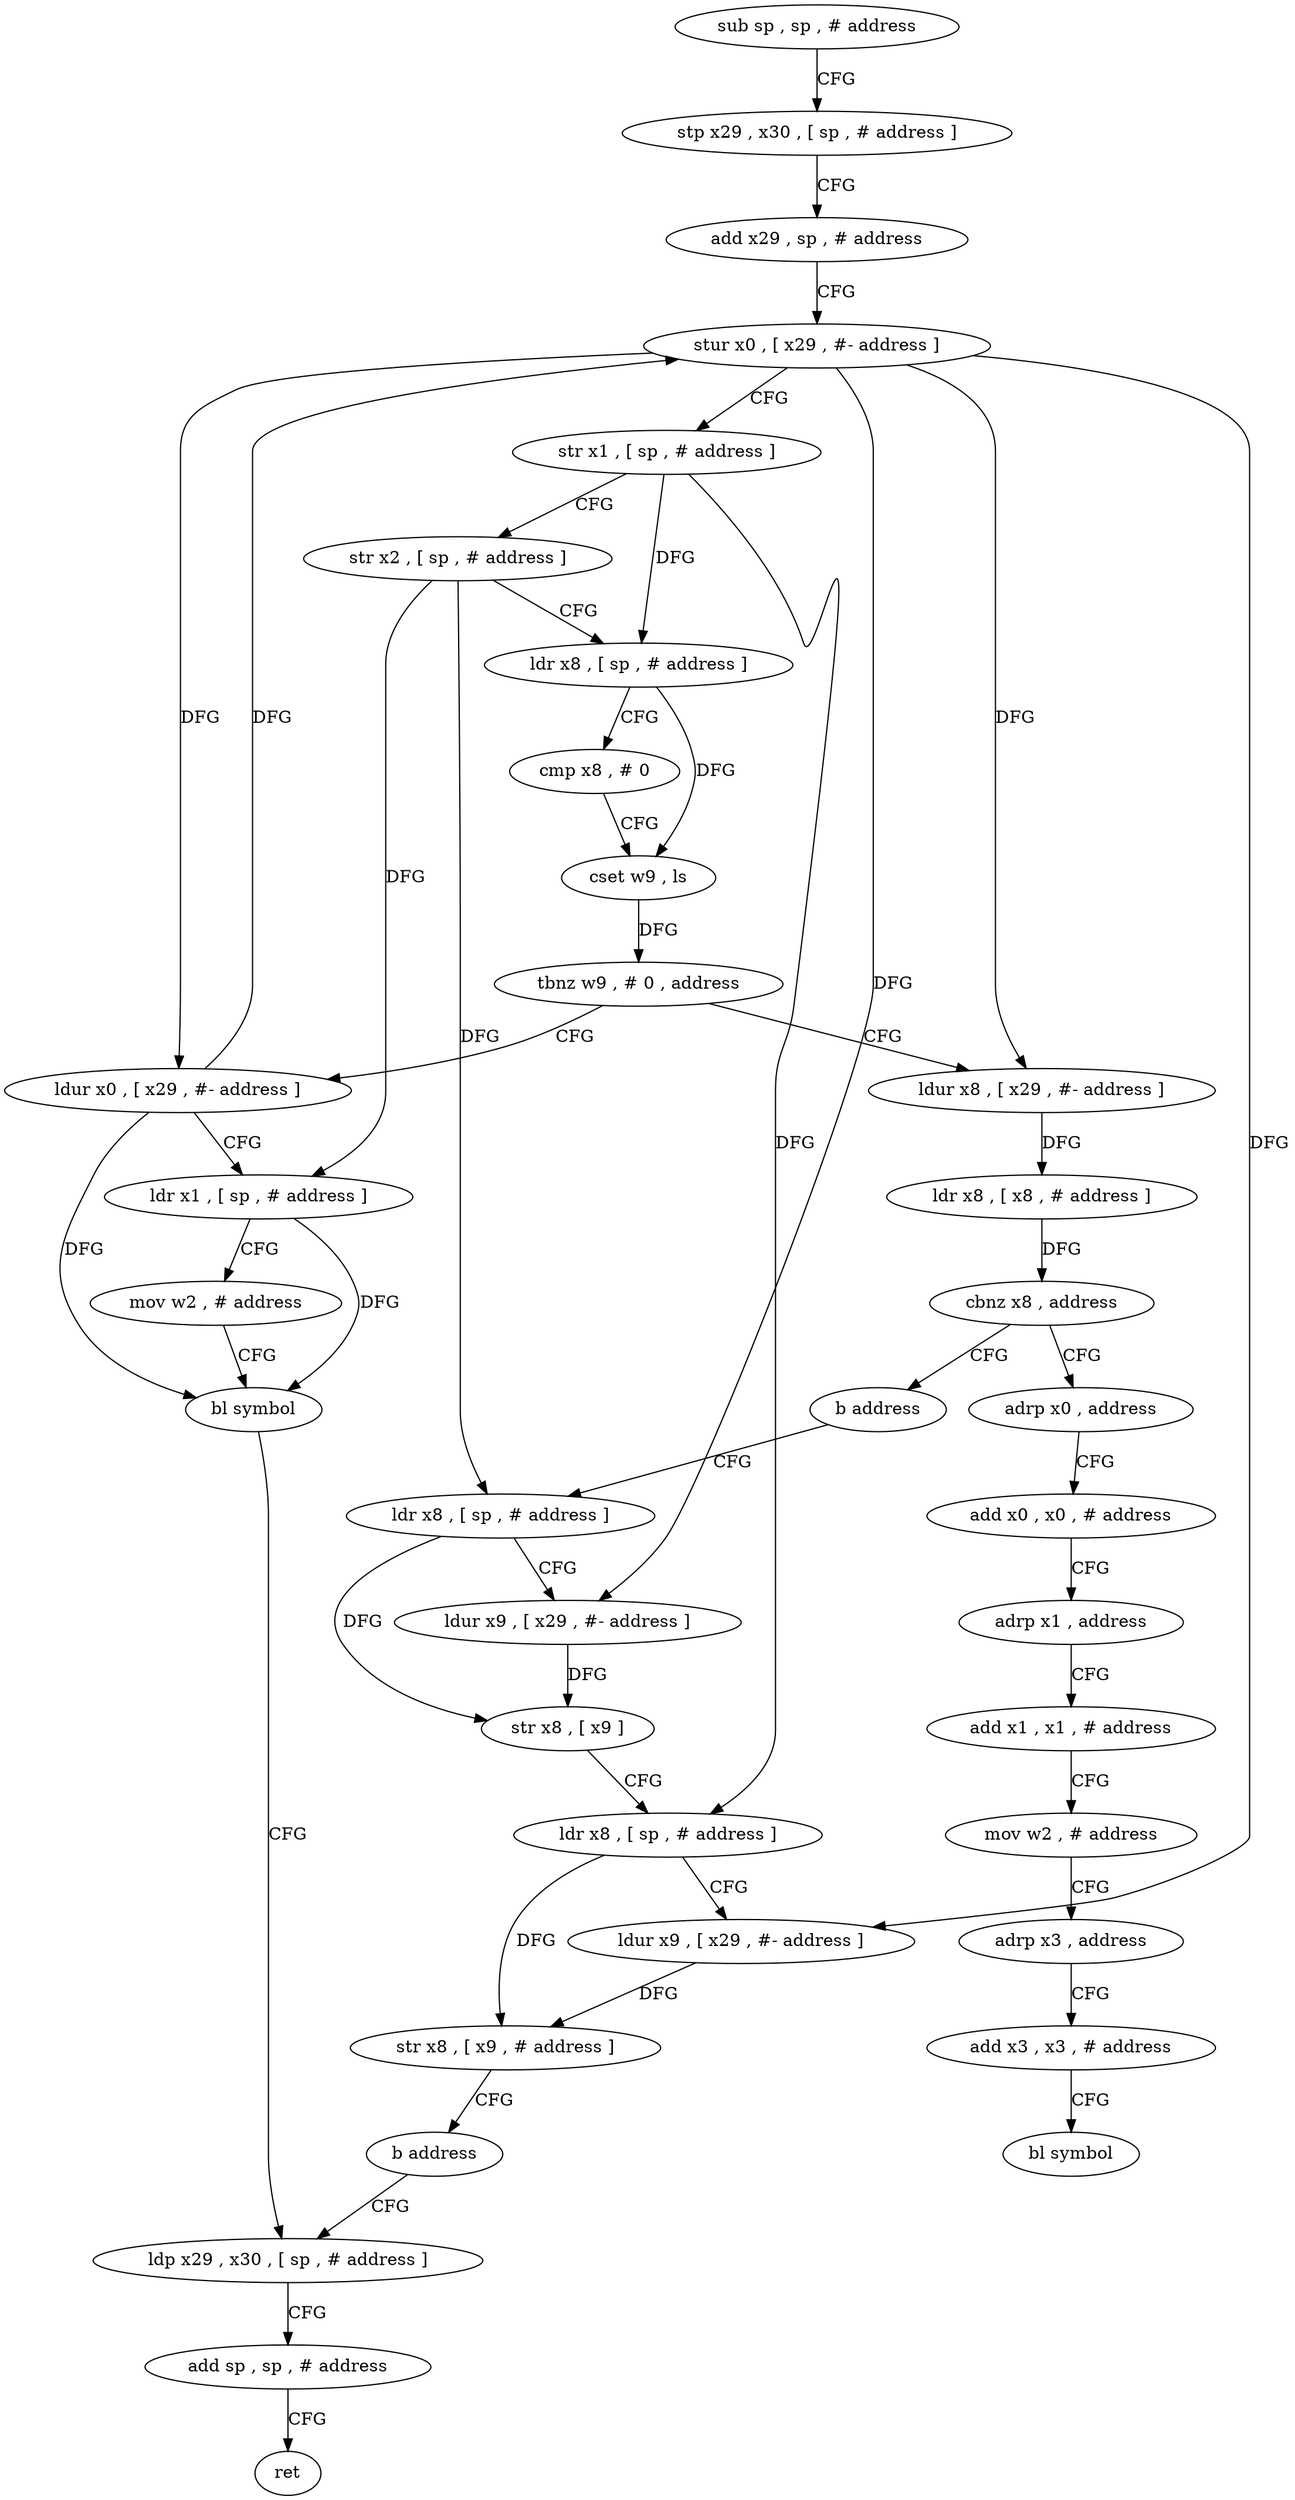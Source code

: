 digraph "func" {
"4209828" [label = "sub sp , sp , # address" ]
"4209832" [label = "stp x29 , x30 , [ sp , # address ]" ]
"4209836" [label = "add x29 , sp , # address" ]
"4209840" [label = "stur x0 , [ x29 , #- address ]" ]
"4209844" [label = "str x1 , [ sp , # address ]" ]
"4209848" [label = "str x2 , [ sp , # address ]" ]
"4209852" [label = "ldr x8 , [ sp , # address ]" ]
"4209856" [label = "cmp x8 , # 0" ]
"4209860" [label = "cset w9 , ls" ]
"4209864" [label = "tbnz w9 , # 0 , address" ]
"4209944" [label = "ldur x0 , [ x29 , #- address ]" ]
"4209868" [label = "ldur x8 , [ x29 , #- address ]" ]
"4209948" [label = "ldr x1 , [ sp , # address ]" ]
"4209952" [label = "mov w2 , # address" ]
"4209956" [label = "bl symbol" ]
"4209960" [label = "ldp x29 , x30 , [ sp , # address ]" ]
"4209872" [label = "ldr x8 , [ x8 , # address ]" ]
"4209876" [label = "cbnz x8 , address" ]
"4209884" [label = "adrp x0 , address" ]
"4209880" [label = "b address" ]
"4209888" [label = "add x0 , x0 , # address" ]
"4209892" [label = "adrp x1 , address" ]
"4209896" [label = "add x1 , x1 , # address" ]
"4209900" [label = "mov w2 , # address" ]
"4209904" [label = "adrp x3 , address" ]
"4209908" [label = "add x3 , x3 , # address" ]
"4209912" [label = "bl symbol" ]
"4209916" [label = "ldr x8 , [ sp , # address ]" ]
"4209920" [label = "ldur x9 , [ x29 , #- address ]" ]
"4209924" [label = "str x8 , [ x9 ]" ]
"4209928" [label = "ldr x8 , [ sp , # address ]" ]
"4209932" [label = "ldur x9 , [ x29 , #- address ]" ]
"4209936" [label = "str x8 , [ x9 , # address ]" ]
"4209940" [label = "b address" ]
"4209964" [label = "add sp , sp , # address" ]
"4209968" [label = "ret" ]
"4209828" -> "4209832" [ label = "CFG" ]
"4209832" -> "4209836" [ label = "CFG" ]
"4209836" -> "4209840" [ label = "CFG" ]
"4209840" -> "4209844" [ label = "CFG" ]
"4209840" -> "4209944" [ label = "DFG" ]
"4209840" -> "4209868" [ label = "DFG" ]
"4209840" -> "4209920" [ label = "DFG" ]
"4209840" -> "4209932" [ label = "DFG" ]
"4209844" -> "4209848" [ label = "CFG" ]
"4209844" -> "4209852" [ label = "DFG" ]
"4209844" -> "4209928" [ label = "DFG" ]
"4209848" -> "4209852" [ label = "CFG" ]
"4209848" -> "4209948" [ label = "DFG" ]
"4209848" -> "4209916" [ label = "DFG" ]
"4209852" -> "4209856" [ label = "CFG" ]
"4209852" -> "4209860" [ label = "DFG" ]
"4209856" -> "4209860" [ label = "CFG" ]
"4209860" -> "4209864" [ label = "DFG" ]
"4209864" -> "4209944" [ label = "CFG" ]
"4209864" -> "4209868" [ label = "CFG" ]
"4209944" -> "4209948" [ label = "CFG" ]
"4209944" -> "4209840" [ label = "DFG" ]
"4209944" -> "4209956" [ label = "DFG" ]
"4209868" -> "4209872" [ label = "DFG" ]
"4209948" -> "4209952" [ label = "CFG" ]
"4209948" -> "4209956" [ label = "DFG" ]
"4209952" -> "4209956" [ label = "CFG" ]
"4209956" -> "4209960" [ label = "CFG" ]
"4209960" -> "4209964" [ label = "CFG" ]
"4209872" -> "4209876" [ label = "DFG" ]
"4209876" -> "4209884" [ label = "CFG" ]
"4209876" -> "4209880" [ label = "CFG" ]
"4209884" -> "4209888" [ label = "CFG" ]
"4209880" -> "4209916" [ label = "CFG" ]
"4209888" -> "4209892" [ label = "CFG" ]
"4209892" -> "4209896" [ label = "CFG" ]
"4209896" -> "4209900" [ label = "CFG" ]
"4209900" -> "4209904" [ label = "CFG" ]
"4209904" -> "4209908" [ label = "CFG" ]
"4209908" -> "4209912" [ label = "CFG" ]
"4209916" -> "4209920" [ label = "CFG" ]
"4209916" -> "4209924" [ label = "DFG" ]
"4209920" -> "4209924" [ label = "DFG" ]
"4209924" -> "4209928" [ label = "CFG" ]
"4209928" -> "4209932" [ label = "CFG" ]
"4209928" -> "4209936" [ label = "DFG" ]
"4209932" -> "4209936" [ label = "DFG" ]
"4209936" -> "4209940" [ label = "CFG" ]
"4209940" -> "4209960" [ label = "CFG" ]
"4209964" -> "4209968" [ label = "CFG" ]
}
